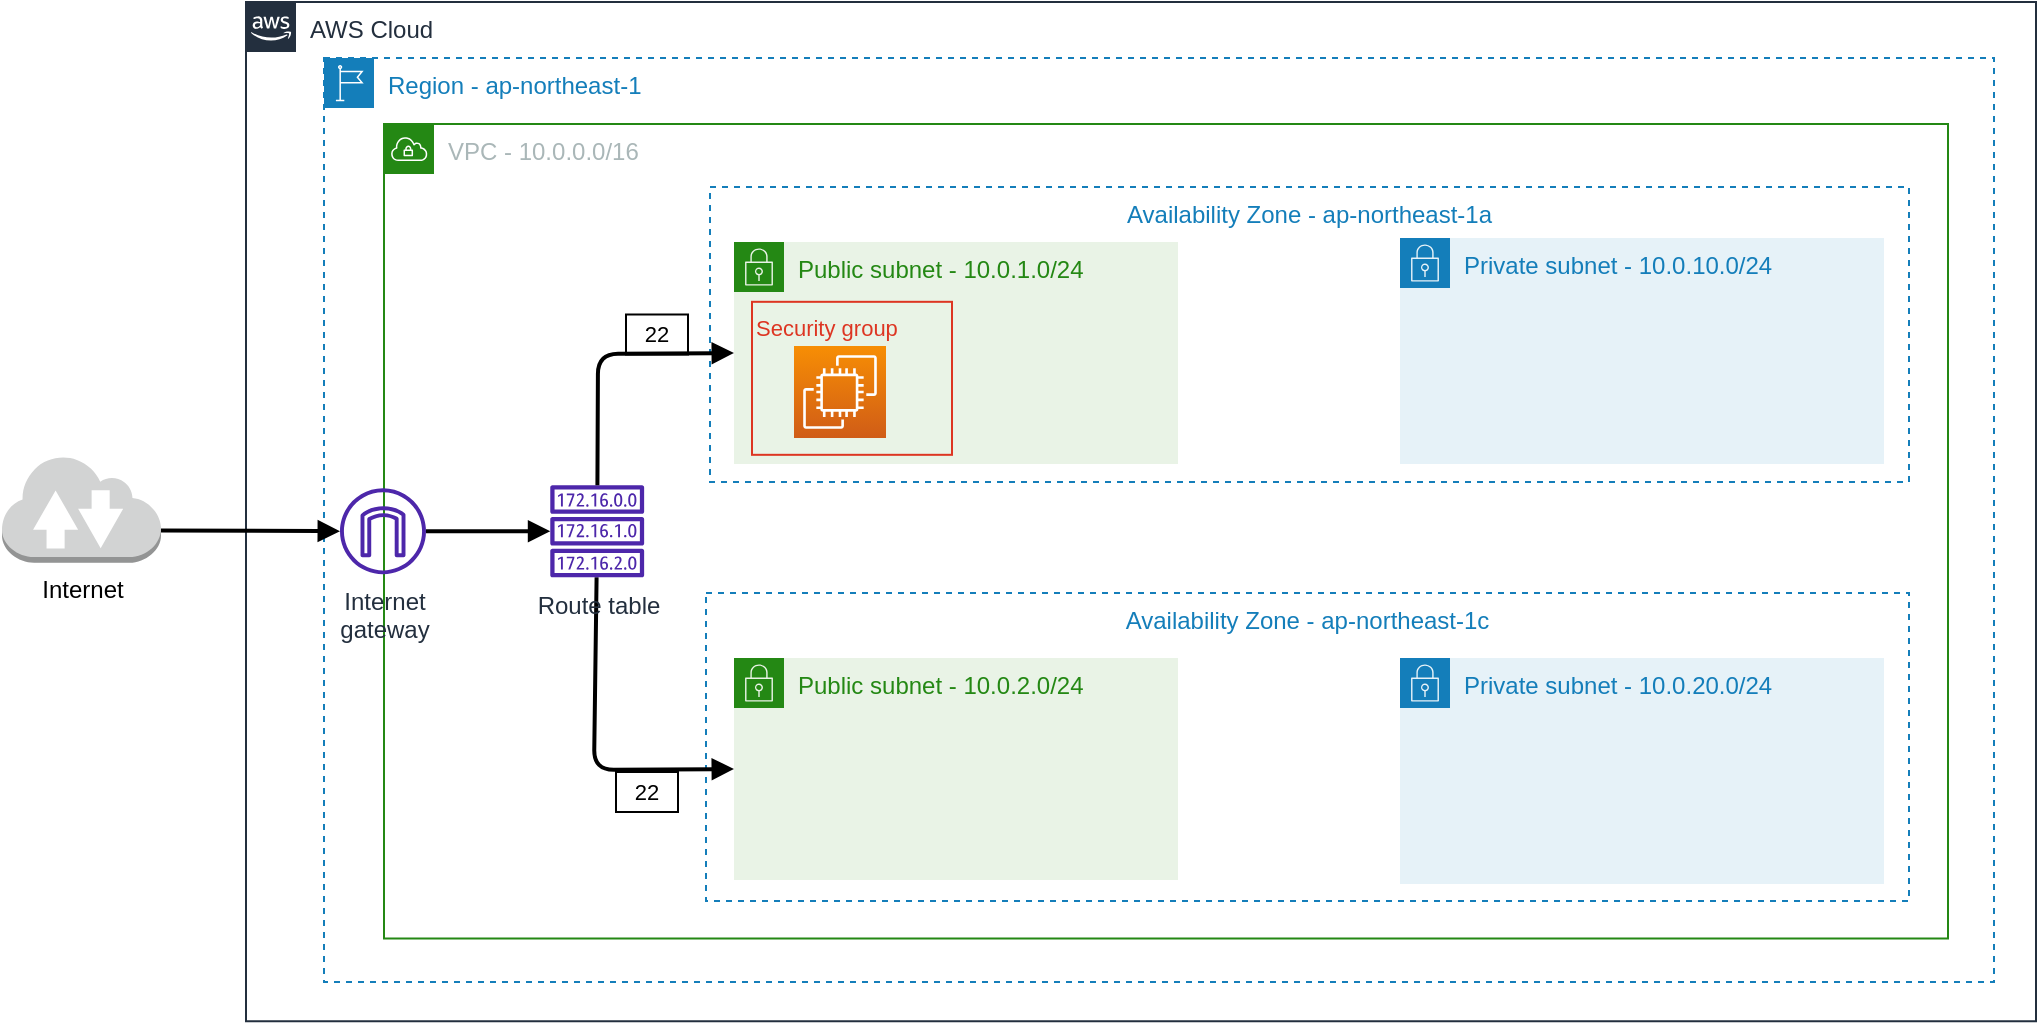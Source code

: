 <mxfile>
    <diagram id="4Ej2GPamKhuRNfQTGh9E" name="ページ1">
        <mxGraphModel dx="549" dy="292" grid="0" gridSize="10" guides="1" tooltips="1" connect="1" arrows="1" fold="1" page="1" pageScale="1" pageWidth="1169" pageHeight="827" background="#ffffff" math="0" shadow="0">
            <root>
                <mxCell id="0"/>
                <mxCell id="1" parent="0"/>
                <mxCell id="5" value="AWS Cloud" style="points=[[0,0],[0.25,0],[0.5,0],[0.75,0],[1,0],[1,0.25],[1,0.5],[1,0.75],[1,1],[0.75,1],[0.5,1],[0.25,1],[0,1],[0,0.75],[0,0.5],[0,0.25]];outlineConnect=0;gradientColor=none;html=1;whiteSpace=wrap;fontSize=12;fontStyle=0;container=1;pointerEvents=0;collapsible=0;recursiveResize=0;shape=mxgraph.aws4.group;grIcon=mxgraph.aws4.group_aws_cloud_alt;strokeColor=#232F3E;fillColor=none;verticalAlign=top;align=left;spacingLeft=30;fontColor=#232F3E;dashed=0;" vertex="1" parent="1">
                    <mxGeometry x="238" y="137" width="895" height="509.66" as="geometry"/>
                </mxCell>
                <mxCell id="6" value="Region - ap-northeast-1" style="points=[[0,0],[0.25,0],[0.5,0],[0.75,0],[1,0],[1,0.25],[1,0.5],[1,0.75],[1,1],[0.75,1],[0.5,1],[0.25,1],[0,1],[0,0.75],[0,0.5],[0,0.25]];outlineConnect=0;gradientColor=none;html=1;whiteSpace=wrap;fontSize=12;fontStyle=0;container=1;pointerEvents=0;collapsible=0;recursiveResize=0;shape=mxgraph.aws4.group;grIcon=mxgraph.aws4.group_region;strokeColor=#147EBA;fillColor=none;verticalAlign=top;align=left;spacingLeft=30;fontColor=#147EBA;dashed=1;" vertex="1" parent="5">
                    <mxGeometry x="39" y="28" width="835" height="462" as="geometry"/>
                </mxCell>
                <mxCell id="7" value="VPC - 10.0.0.0/16" style="points=[[0,0],[0.25,0],[0.5,0],[0.75,0],[1,0],[1,0.25],[1,0.5],[1,0.75],[1,1],[0.75,1],[0.5,1],[0.25,1],[0,1],[0,0.75],[0,0.5],[0,0.25]];outlineConnect=0;gradientColor=none;html=1;whiteSpace=wrap;fontSize=12;fontStyle=0;container=1;pointerEvents=0;collapsible=0;recursiveResize=0;shape=mxgraph.aws4.group;grIcon=mxgraph.aws4.group_vpc;strokeColor=#248814;fillColor=none;verticalAlign=top;align=left;spacingLeft=30;fontColor=#AAB7B8;dashed=0;" vertex="1" parent="6">
                    <mxGeometry x="30" y="33" width="782" height="407.31" as="geometry"/>
                </mxCell>
                <mxCell id="8" value="Availability Zone - ap-northeast-1a" style="fillColor=none;strokeColor=#147EBA;dashed=1;verticalAlign=top;fontStyle=0;fontColor=#147EBA;" vertex="1" parent="7">
                    <mxGeometry x="163" y="31.5" width="599.5" height="147.5" as="geometry"/>
                </mxCell>
                <mxCell id="9" value="Availability Zone - ap-northeast-1c" style="fillColor=none;strokeColor=#147EBA;dashed=1;verticalAlign=top;fontStyle=0;fontColor=#147EBA;" vertex="1" parent="7">
                    <mxGeometry x="161" y="234.5" width="601.5" height="154" as="geometry"/>
                </mxCell>
                <mxCell id="10" value="Public subnet - 10.0.1.0/24" style="points=[[0,0],[0.25,0],[0.5,0],[0.75,0],[1,0],[1,0.25],[1,0.5],[1,0.75],[1,1],[0.75,1],[0.5,1],[0.25,1],[0,1],[0,0.75],[0,0.5],[0,0.25]];outlineConnect=0;gradientColor=none;html=1;whiteSpace=wrap;fontSize=12;fontStyle=0;container=1;pointerEvents=0;collapsible=0;recursiveResize=0;shape=mxgraph.aws4.group;grIcon=mxgraph.aws4.group_security_group;grStroke=0;strokeColor=#248814;fillColor=#E9F3E6;verticalAlign=top;align=left;spacingLeft=30;fontColor=#248814;dashed=0;" vertex="1" parent="7">
                    <mxGeometry x="175" y="59" width="222" height="111" as="geometry"/>
                </mxCell>
                <mxCell id="33" value="&lt;font style=&quot;font-size: 11px;&quot;&gt;Security group&lt;/font&gt;" style="fillColor=none;strokeColor=#DD3522;verticalAlign=top;fontStyle=0;fontColor=#DD3522;shadow=0;fontSize=11;html=1;align=left;resizable=1;rotatable=1;cloneable=1;deletable=1;treeFolding=0;treeMoving=0;pointerEvents=1;fixedWidth=0;strokeOpacity=100;imageHeight=24;imageVerticalAlign=middle;labelPosition=center;verticalLabelPosition=middle;textDirection=ltr;horizontal=1;" vertex="1" parent="10">
                    <mxGeometry x="9" y="29.91" width="100" height="76.5" as="geometry"/>
                </mxCell>
                <mxCell id="32" value="" style="sketch=0;points=[[0,0,0],[0.25,0,0],[0.5,0,0],[0.75,0,0],[1,0,0],[0,1,0],[0.25,1,0],[0.5,1,0],[0.75,1,0],[1,1,0],[0,0.25,0],[0,0.5,0],[0,0.75,0],[1,0.25,0],[1,0.5,0],[1,0.75,0]];outlineConnect=0;fontColor=#232F3E;gradientColor=#F78E04;gradientDirection=north;fillColor=#D05C17;strokeColor=#ffffff;dashed=0;verticalLabelPosition=bottom;verticalAlign=top;align=center;html=1;fontSize=12;fontStyle=0;aspect=fixed;shape=mxgraph.aws4.resourceIcon;resIcon=mxgraph.aws4.ec2;shadow=0;" vertex="1" parent="10">
                    <mxGeometry x="30" y="52" width="46" height="46" as="geometry"/>
                </mxCell>
                <mxCell id="11" value="Private subnet - 10.0.10.0/24" style="points=[[0,0],[0.25,0],[0.5,0],[0.75,0],[1,0],[1,0.25],[1,0.5],[1,0.75],[1,1],[0.75,1],[0.5,1],[0.25,1],[0,1],[0,0.75],[0,0.5],[0,0.25]];outlineConnect=0;gradientColor=none;html=1;whiteSpace=wrap;fontSize=12;fontStyle=0;container=1;pointerEvents=0;collapsible=0;recursiveResize=0;shape=mxgraph.aws4.group;grIcon=mxgraph.aws4.group_security_group;grStroke=0;strokeColor=#147EBA;fillColor=#E6F2F8;verticalAlign=top;align=left;spacingLeft=30;fontColor=#147EBA;dashed=0;" vertex="1" parent="7">
                    <mxGeometry x="508" y="57" width="242" height="113" as="geometry"/>
                </mxCell>
                <mxCell id="12" value="Private subnet - 10.0.20.0/24" style="points=[[0,0],[0.25,0],[0.5,0],[0.75,0],[1,0],[1,0.25],[1,0.5],[1,0.75],[1,1],[0.75,1],[0.5,1],[0.25,1],[0,1],[0,0.75],[0,0.5],[0,0.25]];outlineConnect=0;gradientColor=none;html=1;whiteSpace=wrap;fontSize=12;fontStyle=0;container=1;pointerEvents=0;collapsible=0;recursiveResize=0;shape=mxgraph.aws4.group;grIcon=mxgraph.aws4.group_security_group;grStroke=0;strokeColor=#147EBA;fillColor=#E6F2F8;verticalAlign=top;align=left;spacingLeft=30;fontColor=#147EBA;dashed=0;" vertex="1" parent="7">
                    <mxGeometry x="508" y="267" width="242" height="113" as="geometry"/>
                </mxCell>
                <mxCell id="29" style="edgeStyle=none;jumpSize=16;html=1;strokeColor=#000000;strokeWidth=2;endArrow=block;endFill=1;entryX=0;entryY=0.5;entryDx=0;entryDy=0;" edge="1" parent="7" source="20" target="13">
                    <mxGeometry relative="1" as="geometry">
                        <Array as="points">
                            <mxPoint x="105" y="323"/>
                        </Array>
                    </mxGeometry>
                </mxCell>
                <mxCell id="13" value="Public subnet - 10.0.2.0/24" style="points=[[0,0],[0.25,0],[0.5,0],[0.75,0],[1,0],[1,0.25],[1,0.5],[1,0.75],[1,1],[0.75,1],[0.5,1],[0.25,1],[0,1],[0,0.75],[0,0.5],[0,0.25]];outlineConnect=0;gradientColor=none;html=1;whiteSpace=wrap;fontSize=12;fontStyle=0;container=1;pointerEvents=0;collapsible=0;recursiveResize=0;shape=mxgraph.aws4.group;grIcon=mxgraph.aws4.group_security_group;grStroke=0;strokeColor=#248814;fillColor=#E9F3E6;verticalAlign=top;align=left;spacingLeft=30;fontColor=#248814;dashed=0;" vertex="1" parent="7">
                    <mxGeometry x="175" y="267" width="222" height="111" as="geometry"/>
                </mxCell>
                <mxCell id="17" value="Internet&lt;br&gt;gateway" style="sketch=0;outlineConnect=0;fontColor=#232F3E;gradientColor=none;fillColor=#4D27AA;strokeColor=none;dashed=0;verticalLabelPosition=bottom;verticalAlign=top;align=center;html=1;fontSize=12;fontStyle=0;aspect=fixed;pointerEvents=1;shape=mxgraph.aws4.internet_gateway;" vertex="1" parent="7">
                    <mxGeometry x="-22" y="182.15" width="43" height="43" as="geometry"/>
                </mxCell>
                <mxCell id="23" style="edgeStyle=none;jumpSize=16;html=1;strokeColor=#000000;strokeWidth=2;endArrow=block;endFill=1;" edge="1" parent="7" source="17" target="20">
                    <mxGeometry relative="1" as="geometry"/>
                </mxCell>
                <mxCell id="20" value="Route table" style="sketch=0;outlineConnect=0;fontColor=#232F3E;gradientColor=none;fillColor=#4D27AA;strokeColor=none;dashed=0;verticalLabelPosition=bottom;verticalAlign=top;align=center;fontSize=12;fontStyle=0;aspect=fixed;pointerEvents=1;shape=mxgraph.aws4.route_table;html=1;" vertex="1" parent="7">
                    <mxGeometry x="83" y="180.65" width="47.21" height="46" as="geometry"/>
                </mxCell>
                <mxCell id="27" style="edgeStyle=none;jumpSize=16;html=1;exitX=0;exitY=0.5;exitDx=0;exitDy=0;strokeColor=#000000;strokeWidth=2;endArrow=none;endFill=0;startArrow=block;startFill=1;" edge="1" parent="7" source="10" target="20">
                    <mxGeometry relative="1" as="geometry">
                        <mxPoint x="482" y="312.5" as="sourcePoint"/>
                        <mxPoint x="431.25" y="378.65" as="targetPoint"/>
                        <Array as="points">
                            <mxPoint x="107" y="115"/>
                        </Array>
                    </mxGeometry>
                </mxCell>
                <mxCell id="34" value="&lt;font color=&quot;#000000&quot;&gt;22&lt;/font&gt;" style="text;align=center;html=1;verticalAlign=middle;whiteSpace=wrap;rounded=0;pointerEvents=1;fontSize=11;strokeColor=#000000;" vertex="1" parent="7">
                    <mxGeometry x="121" y="95.25" width="31" height="20" as="geometry"/>
                </mxCell>
                <mxCell id="35" value="&lt;font color=&quot;#000000&quot;&gt;22&lt;/font&gt;" style="text;align=center;html=1;verticalAlign=middle;whiteSpace=wrap;rounded=0;pointerEvents=1;fontSize=11;strokeColor=#000000;" vertex="1" parent="7">
                    <mxGeometry x="116" y="324" width="31" height="20" as="geometry"/>
                </mxCell>
                <mxCell id="14" value="&lt;font color=&quot;#000000&quot;&gt;Internet&lt;/font&gt;" style="outlineConnect=0;dashed=0;verticalLabelPosition=bottom;verticalAlign=top;align=center;html=1;shape=mxgraph.aws3.internet_2;fillColor=#D2D3D3;gradientColor=none;fontFamily=Helvetica;fontSize=12;fontColor=default;strokeColor=default;" vertex="1" parent="1">
                    <mxGeometry x="116" y="363.41" width="79.5" height="54" as="geometry"/>
                </mxCell>
                <mxCell id="19" style="edgeStyle=none;html=1;strokeColor=#000000;jumpSize=15;strokeWidth=2;endArrow=block;endFill=1;exitX=1;exitY=0.7;exitDx=0;exitDy=0;exitPerimeter=0;" edge="1" parent="1" source="14" target="17">
                    <mxGeometry relative="1" as="geometry"/>
                </mxCell>
            </root>
        </mxGraphModel>
    </diagram>
</mxfile>
